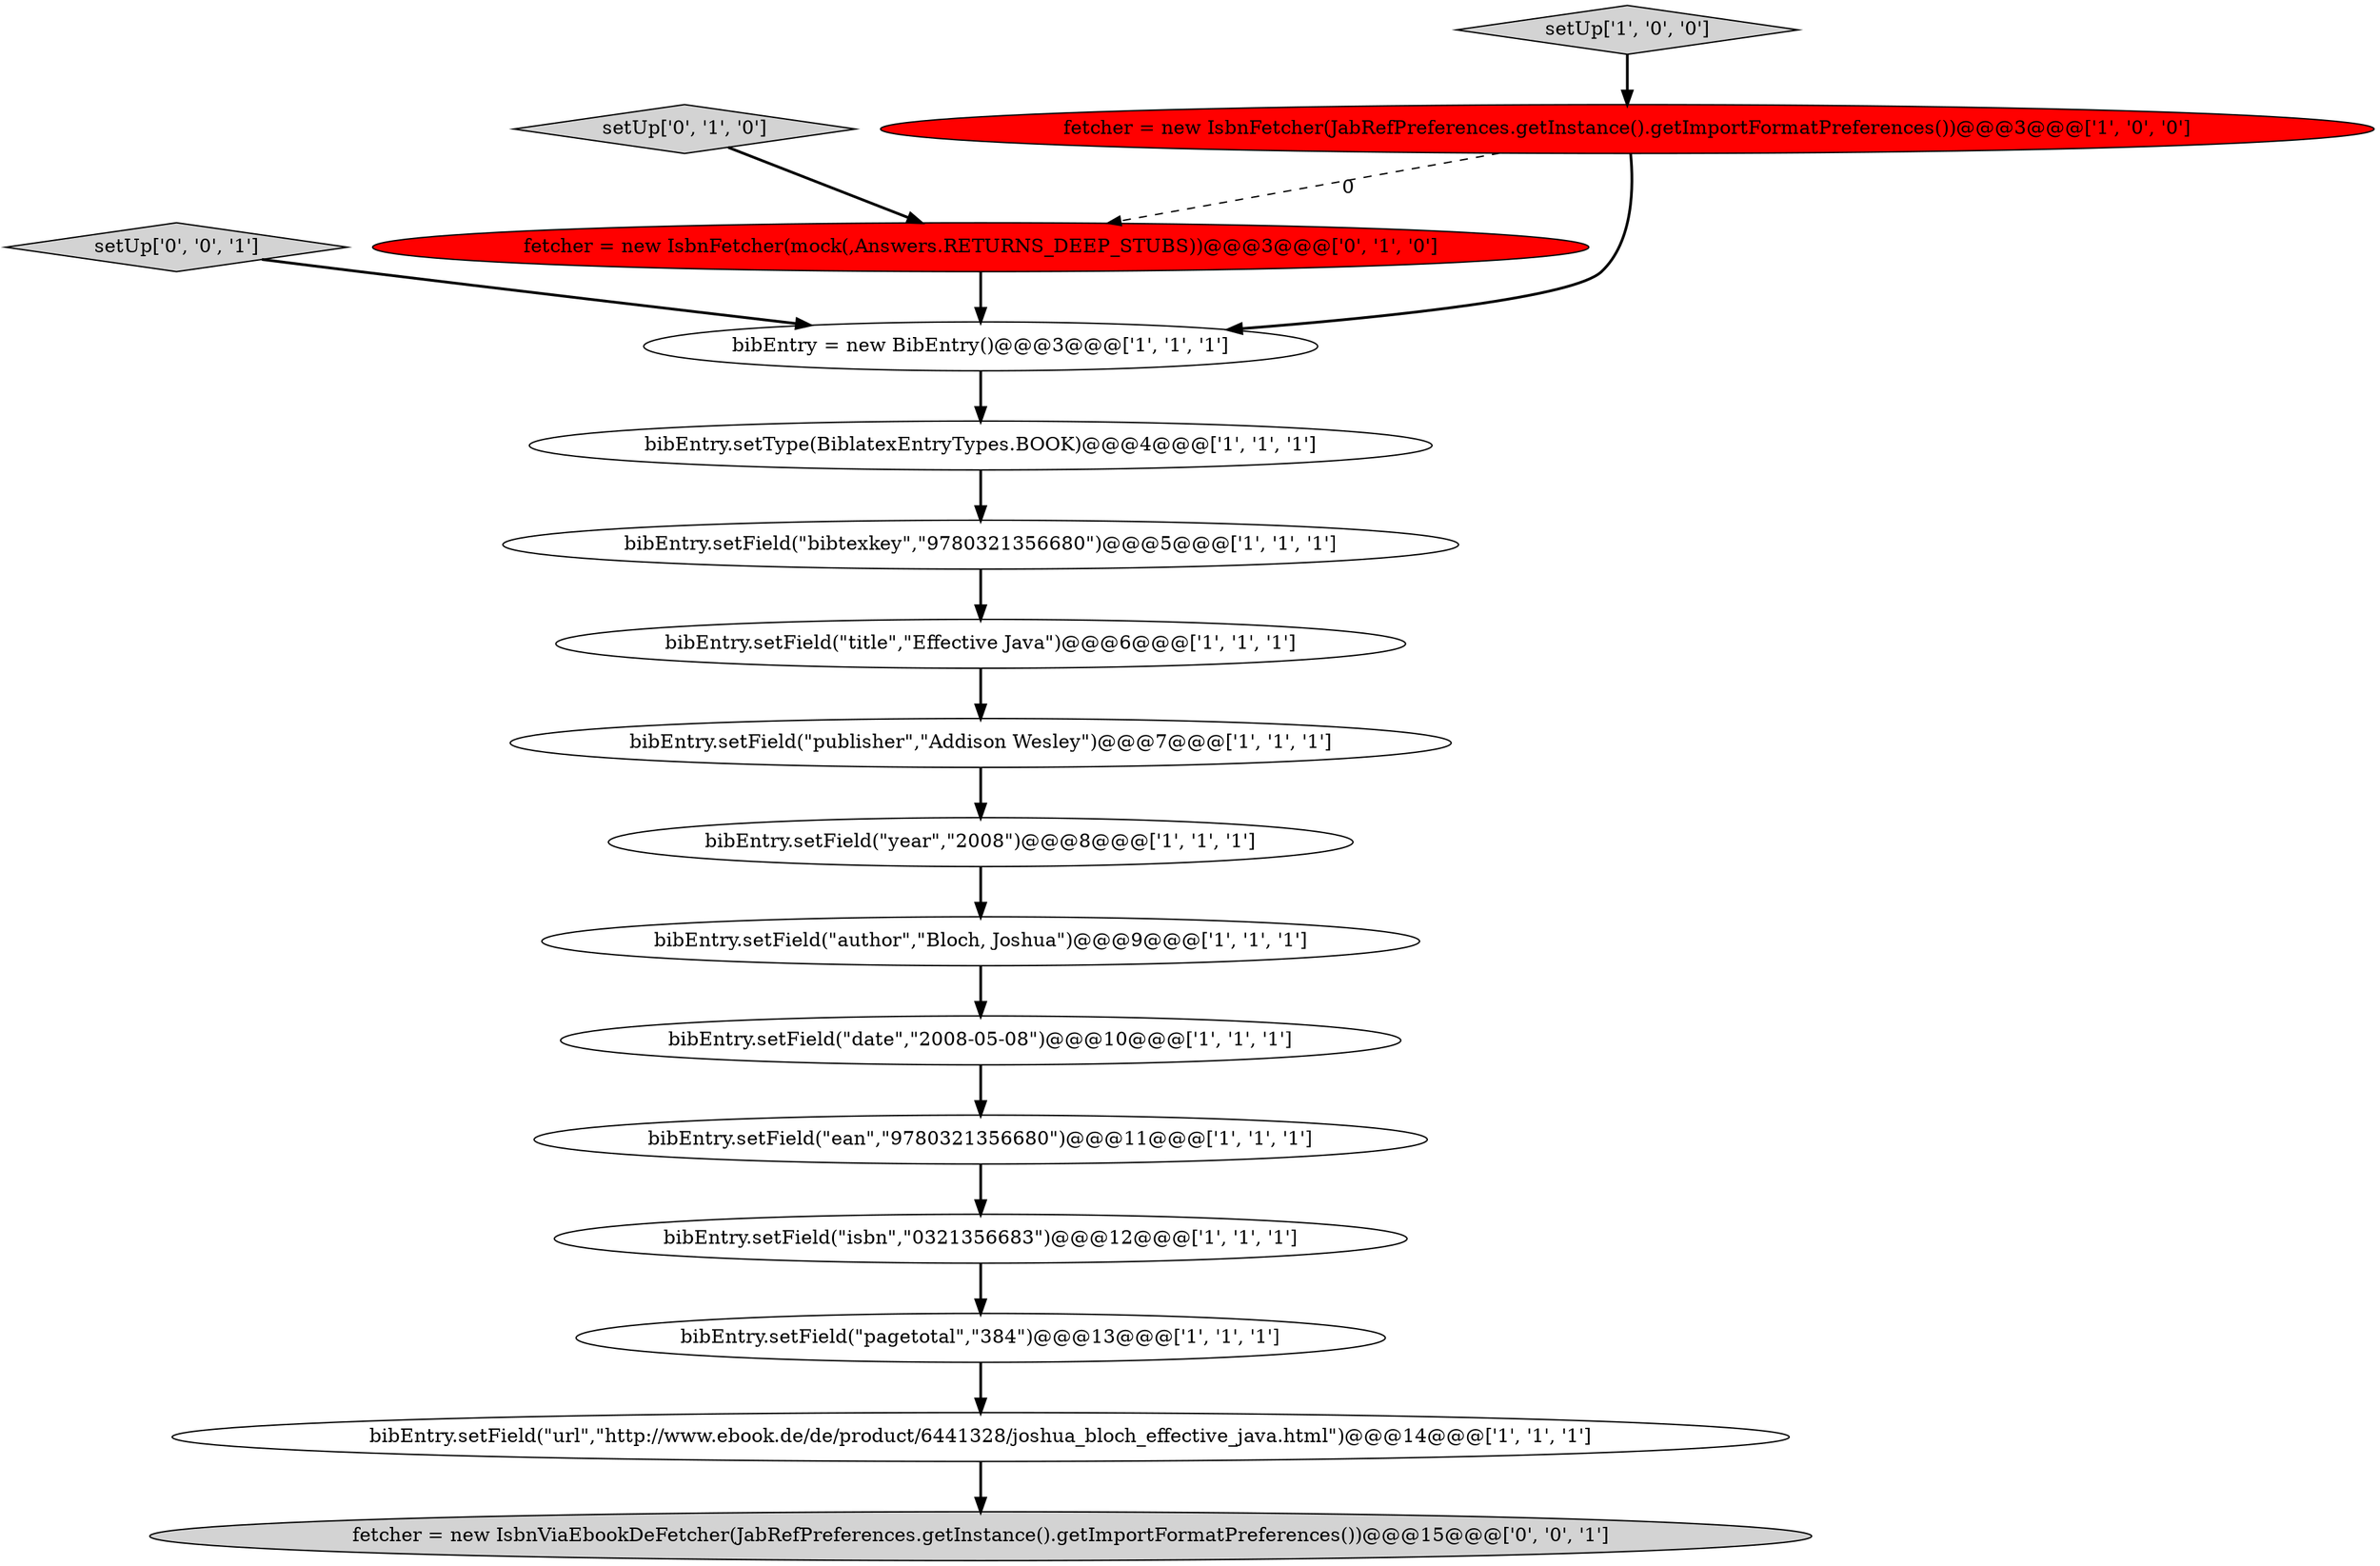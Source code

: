 digraph {
1 [style = filled, label = "bibEntry.setField(\"isbn\",\"0321356683\")@@@12@@@['1', '1', '1']", fillcolor = white, shape = ellipse image = "AAA0AAABBB1BBB"];
0 [style = filled, label = "bibEntry.setField(\"author\",\"Bloch, Joshua\")@@@9@@@['1', '1', '1']", fillcolor = white, shape = ellipse image = "AAA0AAABBB1BBB"];
17 [style = filled, label = "setUp['0', '0', '1']", fillcolor = lightgray, shape = diamond image = "AAA0AAABBB3BBB"];
6 [style = filled, label = "bibEntry.setField(\"year\",\"2008\")@@@8@@@['1', '1', '1']", fillcolor = white, shape = ellipse image = "AAA0AAABBB1BBB"];
9 [style = filled, label = "bibEntry.setField(\"publisher\",\"Addison Wesley\")@@@7@@@['1', '1', '1']", fillcolor = white, shape = ellipse image = "AAA0AAABBB1BBB"];
13 [style = filled, label = "bibEntry.setField(\"date\",\"2008-05-08\")@@@10@@@['1', '1', '1']", fillcolor = white, shape = ellipse image = "AAA0AAABBB1BBB"];
14 [style = filled, label = "setUp['0', '1', '0']", fillcolor = lightgray, shape = diamond image = "AAA0AAABBB2BBB"];
11 [style = filled, label = "fetcher = new IsbnFetcher(JabRefPreferences.getInstance().getImportFormatPreferences())@@@3@@@['1', '0', '0']", fillcolor = red, shape = ellipse image = "AAA1AAABBB1BBB"];
15 [style = filled, label = "fetcher = new IsbnFetcher(mock(,Answers.RETURNS_DEEP_STUBS))@@@3@@@['0', '1', '0']", fillcolor = red, shape = ellipse image = "AAA1AAABBB2BBB"];
12 [style = filled, label = "bibEntry.setField(\"bibtexkey\",\"9780321356680\")@@@5@@@['1', '1', '1']", fillcolor = white, shape = ellipse image = "AAA0AAABBB1BBB"];
3 [style = filled, label = "bibEntry.setField(\"pagetotal\",\"384\")@@@13@@@['1', '1', '1']", fillcolor = white, shape = ellipse image = "AAA0AAABBB1BBB"];
10 [style = filled, label = "bibEntry.setField(\"title\",\"Effective Java\")@@@6@@@['1', '1', '1']", fillcolor = white, shape = ellipse image = "AAA0AAABBB1BBB"];
5 [style = filled, label = "bibEntry.setType(BiblatexEntryTypes.BOOK)@@@4@@@['1', '1', '1']", fillcolor = white, shape = ellipse image = "AAA0AAABBB1BBB"];
4 [style = filled, label = "bibEntry.setField(\"ean\",\"9780321356680\")@@@11@@@['1', '1', '1']", fillcolor = white, shape = ellipse image = "AAA0AAABBB1BBB"];
7 [style = filled, label = "setUp['1', '0', '0']", fillcolor = lightgray, shape = diamond image = "AAA0AAABBB1BBB"];
8 [style = filled, label = "bibEntry.setField(\"url\",\"http://www.ebook.de/de/product/6441328/joshua_bloch_effective_java.html\")@@@14@@@['1', '1', '1']", fillcolor = white, shape = ellipse image = "AAA0AAABBB1BBB"];
2 [style = filled, label = "bibEntry = new BibEntry()@@@3@@@['1', '1', '1']", fillcolor = white, shape = ellipse image = "AAA0AAABBB1BBB"];
16 [style = filled, label = "fetcher = new IsbnViaEbookDeFetcher(JabRefPreferences.getInstance().getImportFormatPreferences())@@@15@@@['0', '0', '1']", fillcolor = lightgray, shape = ellipse image = "AAA0AAABBB3BBB"];
1->3 [style = bold, label=""];
8->16 [style = bold, label=""];
14->15 [style = bold, label=""];
10->9 [style = bold, label=""];
12->10 [style = bold, label=""];
6->0 [style = bold, label=""];
4->1 [style = bold, label=""];
7->11 [style = bold, label=""];
15->2 [style = bold, label=""];
0->13 [style = bold, label=""];
17->2 [style = bold, label=""];
5->12 [style = bold, label=""];
11->15 [style = dashed, label="0"];
3->8 [style = bold, label=""];
11->2 [style = bold, label=""];
9->6 [style = bold, label=""];
2->5 [style = bold, label=""];
13->4 [style = bold, label=""];
}

